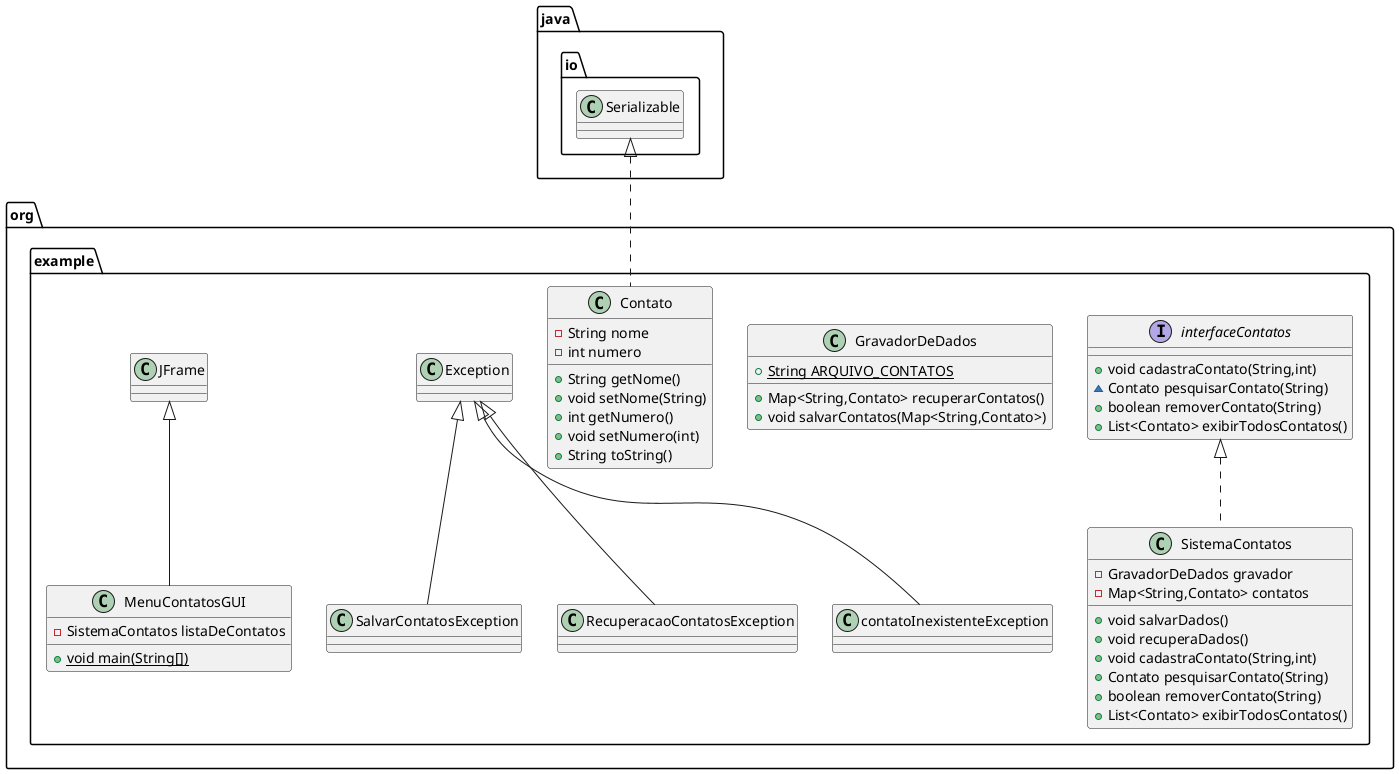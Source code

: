 @startuml
interface org.example.interfaceContatos {
+ void cadastraContato(String,int)
~ Contato pesquisarContato(String)
+ boolean removerContato(String)
+ List<Contato> exibirTodosContatos()
}

class org.example.SalvarContatosException {
}
class org.example.MenuContatosGUI {
- SistemaContatos listaDeContatos
+ {static} void main(String[])
}


class org.example.SistemaContatos {
- GravadorDeDados gravador
- Map<String,Contato> contatos
+ void salvarDados()
+ void recuperaDados()
+ void cadastraContato(String,int)
+ Contato pesquisarContato(String)
+ boolean removerContato(String)
+ List<Contato> exibirTodosContatos()
}


class org.example.RecuperacaoContatosException {
}
class org.example.GravadorDeDados {
+ {static} String ARQUIVO_CONTATOS
+ Map<String,Contato> recuperarContatos()
+ void salvarContatos(Map<String,Contato>)
}


class org.example.Contato {
- String nome
- int numero
+ String getNome()
+ void setNome(String)
+ int getNumero()
+ void setNumero(int)
+ String toString()
}


class org.example.contatoInexistenteException {
}


org.example.Exception <|-- org.example.SalvarContatosException
org.example.JFrame <|-- org.example.MenuContatosGUI
org.example.interfaceContatos <|.. org.example.SistemaContatos
org.example.Exception <|-- org.example.RecuperacaoContatosException
java.io.Serializable <|.. org.example.Contato
org.example.Exception <|-- org.example.contatoInexistenteException
@enduml